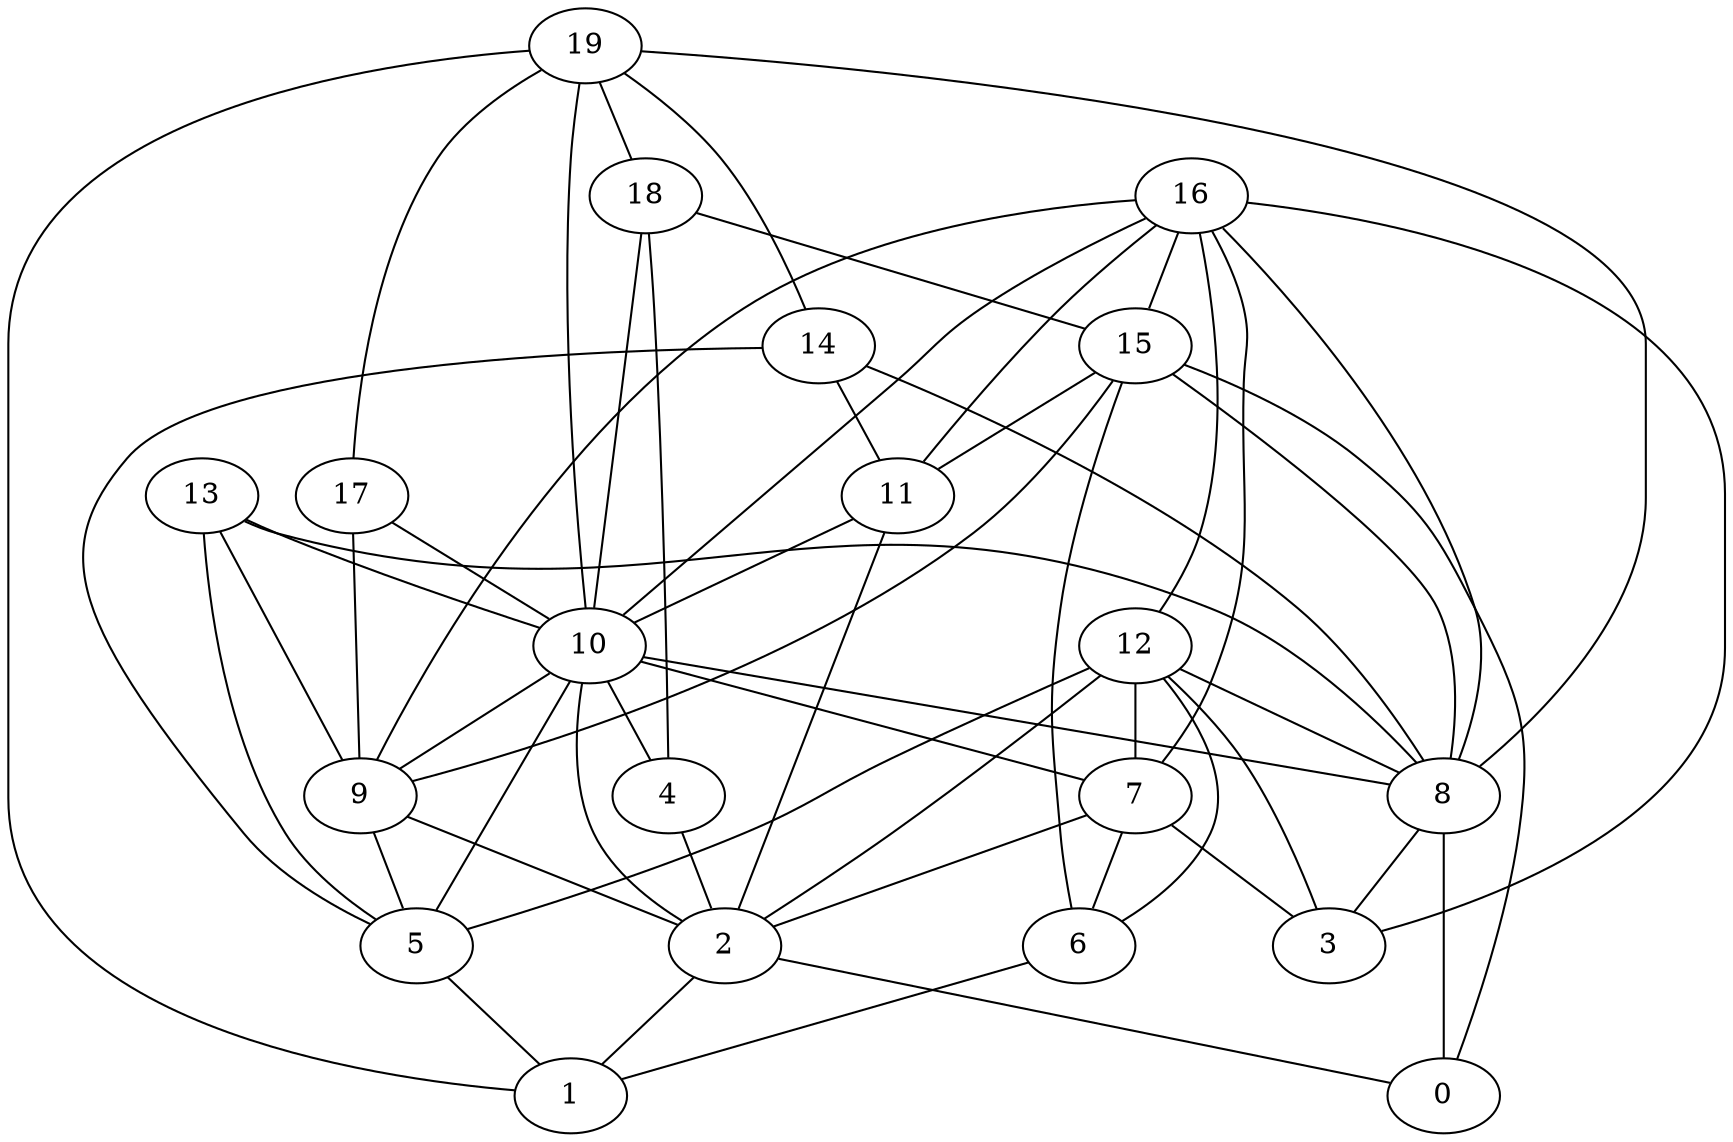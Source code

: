digraph GG_graph {

subgraph G_graph {
edge [color = black]
6 -> 1 [dir = none]
14 -> 8 [dir = none]
14 -> 5 [dir = none]
14 -> 11 [dir = none]
18 -> 4 [dir = none]
18 -> 10 [dir = none]
18 -> 15 [dir = none]
19 -> 17 [dir = none]
19 -> 8 [dir = none]
19 -> 1 [dir = none]
19 -> 14 [dir = none]
19 -> 10 [dir = none]
19 -> 18 [dir = none]
5 -> 1 [dir = none]
13 -> 5 [dir = none]
13 -> 9 [dir = none]
13 -> 8 [dir = none]
13 -> 10 [dir = none]
10 -> 2 [dir = none]
10 -> 8 [dir = none]
10 -> 5 [dir = none]
10 -> 7 [dir = none]
10 -> 9 [dir = none]
10 -> 4 [dir = none]
8 -> 3 [dir = none]
8 -> 0 [dir = none]
12 -> 6 [dir = none]
12 -> 3 [dir = none]
12 -> 2 [dir = none]
12 -> 7 [dir = none]
12 -> 5 [dir = none]
12 -> 8 [dir = none]
15 -> 6 [dir = none]
15 -> 11 [dir = none]
15 -> 0 [dir = none]
15 -> 8 [dir = none]
15 -> 9 [dir = none]
2 -> 1 [dir = none]
2 -> 0 [dir = none]
4 -> 2 [dir = none]
17 -> 9 [dir = none]
17 -> 10 [dir = none]
16 -> 11 [dir = none]
16 -> 12 [dir = none]
16 -> 9 [dir = none]
16 -> 8 [dir = none]
16 -> 7 [dir = none]
16 -> 10 [dir = none]
16 -> 15 [dir = none]
16 -> 3 [dir = none]
11 -> 2 [dir = none]
11 -> 10 [dir = none]
9 -> 2 [dir = none]
9 -> 5 [dir = none]
7 -> 3 [dir = none]
7 -> 6 [dir = none]
7 -> 2 [dir = none]
}

}
